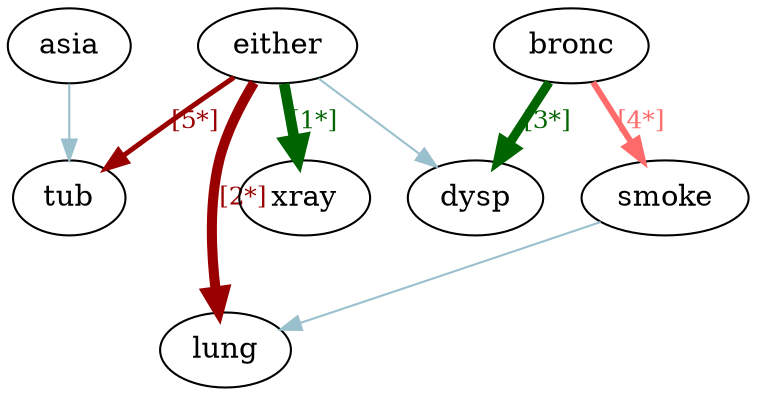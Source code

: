 // {'algorithm': 'HC', 'in': 'experiments/bn/asia.dsc', 'N': 40, 'id': 'HC_N_1/asia/N40', 'params': {'score': 'BIC'}, 'os': 'Windows v10.0.19041', 'cpu': 'Intel(R) Core(TM) i7-10510U CPU @ 1.80GHz', 'python': '3.8.2.final.0 (64 bit)', 'ram': 16, 'software_version': 4}
digraph {
	graph [dpi=300 splines=true start=42]
	asia [label=asia pos="0.375,4.062!"]
	bronc [label=bronc pos="2.139,2.156!"]
	dysp [label=dysp pos="2.111,0.250!"]
	either [label=either pos="1.125,1.406!"]
	lung [label=lung pos="1.375,2.906!"]
	smoke [label=smoke pos="1.806,4.062!"]
	tub [label=tub pos="0.375,2.906!"]
	xray [label=xray pos="1.056,0.250!"]
	either -> xray [label="[1*]  " color=darkgreen fontcolor=darkgreen fontsize=12 labelfloat=true penwidth=5.12]
	either -> lung [label="[2*]  " color="#990000" fontcolor="#990000" fontsize=12 labelfloat=true penwidth=4.84]
	bronc -> dysp [label="[3*]  " color=darkgreen fontcolor=darkgreen fontsize=12 labelfloat=true penwidth=4.38]
	bronc -> smoke [label="[4*]  " color=indianred1 fontcolor=indianred1 fontsize=12 labelfloat=true penwidth=2.92]
	either -> tub [label="[5*]  " color="#990000" fontcolor="#990000" fontsize=12 labelfloat=true penwidth=2.42]
	either -> dysp [color=lightblue3]
	smoke -> lung [color=lightblue3]
	asia -> tub [color=lightblue3]
}
